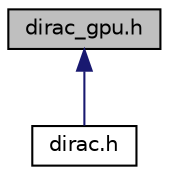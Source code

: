 digraph "dirac_gpu.h"
{
 // LATEX_PDF_SIZE
  edge [fontname="Helvetica",fontsize="10",labelfontname="Helvetica",labelfontsize="10"];
  node [fontname="Helvetica",fontsize="10",shape=record];
  Node1 [label="dirac_gpu.h",height=0.2,width=0.4,color="black", fillcolor="grey75", style="filled", fontcolor="black",tooltip="Implementation of the Dirac operator to run on GPUs."];
  Node1 -> Node2 [dir="back",color="midnightblue",fontsize="10",style="solid"];
  Node2 [label="dirac.h",height=0.2,width=0.4,color="black", fillcolor="white", style="filled",URL="$d0/d40/dirac_8h.html",tooltip="Implementation of the Dirac operator."];
}
